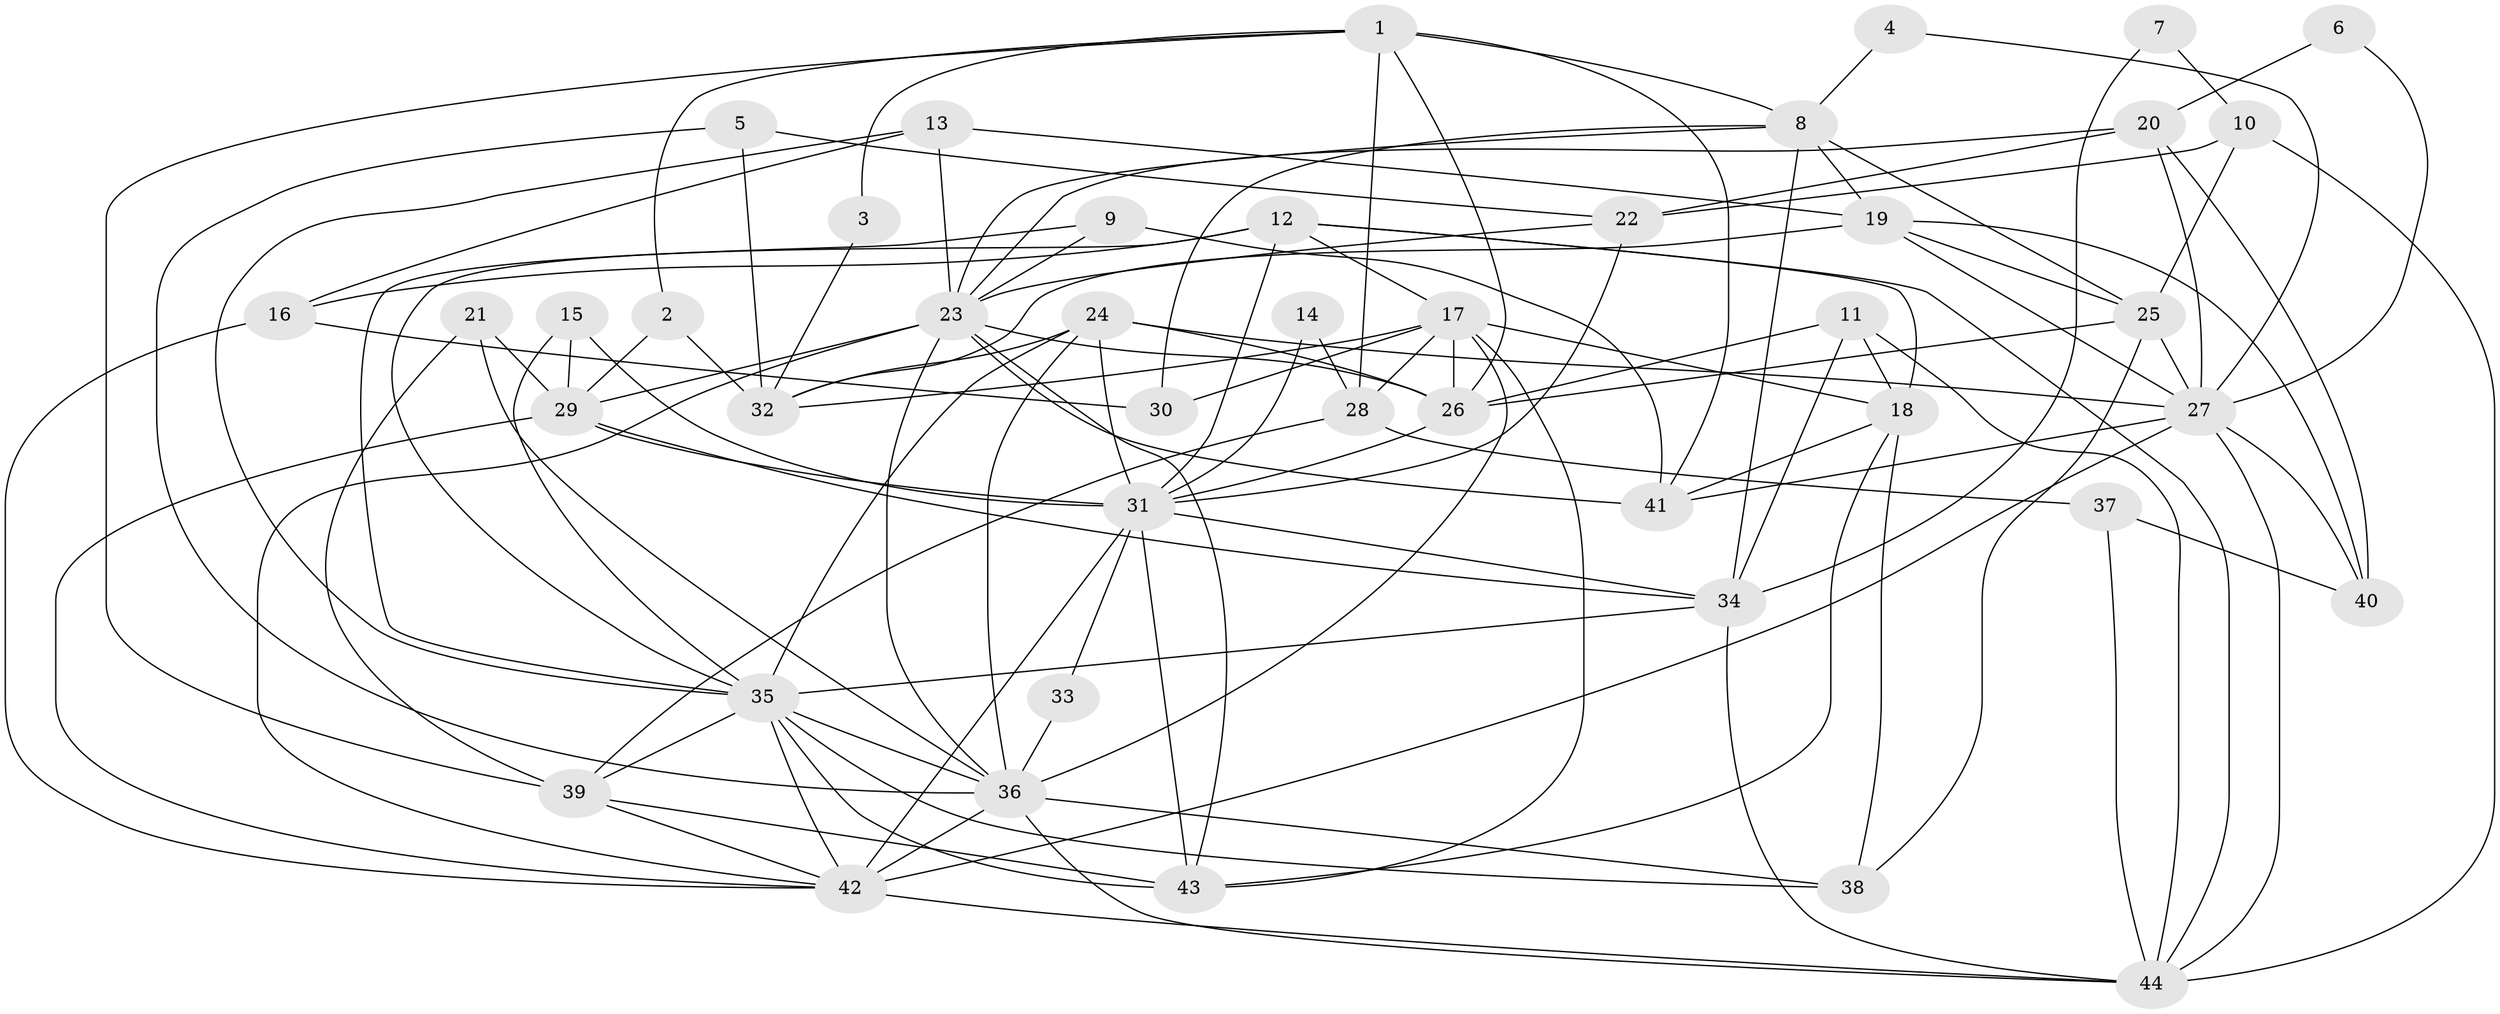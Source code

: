 // original degree distribution, {3: 0.23863636363636365, 5: 0.19318181818181818, 4: 0.2840909090909091, 6: 0.10227272727272728, 2: 0.14772727272727273, 8: 0.011363636363636364, 7: 0.011363636363636364, 9: 0.011363636363636364}
// Generated by graph-tools (version 1.1) at 2025/50/03/09/25 03:50:07]
// undirected, 44 vertices, 119 edges
graph export_dot {
graph [start="1"]
  node [color=gray90,style=filled];
  1;
  2;
  3;
  4;
  5;
  6;
  7;
  8;
  9;
  10;
  11;
  12;
  13;
  14;
  15;
  16;
  17;
  18;
  19;
  20;
  21;
  22;
  23;
  24;
  25;
  26;
  27;
  28;
  29;
  30;
  31;
  32;
  33;
  34;
  35;
  36;
  37;
  38;
  39;
  40;
  41;
  42;
  43;
  44;
  1 -- 2 [weight=1.0];
  1 -- 3 [weight=1.0];
  1 -- 8 [weight=1.0];
  1 -- 26 [weight=1.0];
  1 -- 28 [weight=1.0];
  1 -- 39 [weight=1.0];
  1 -- 41 [weight=1.0];
  2 -- 29 [weight=1.0];
  2 -- 32 [weight=1.0];
  3 -- 32 [weight=1.0];
  4 -- 8 [weight=1.0];
  4 -- 27 [weight=1.0];
  5 -- 22 [weight=1.0];
  5 -- 32 [weight=1.0];
  5 -- 36 [weight=1.0];
  6 -- 20 [weight=1.0];
  6 -- 27 [weight=1.0];
  7 -- 10 [weight=1.0];
  7 -- 34 [weight=1.0];
  8 -- 19 [weight=1.0];
  8 -- 23 [weight=1.0];
  8 -- 25 [weight=1.0];
  8 -- 30 [weight=1.0];
  8 -- 34 [weight=1.0];
  9 -- 23 [weight=1.0];
  9 -- 35 [weight=1.0];
  9 -- 41 [weight=1.0];
  10 -- 22 [weight=1.0];
  10 -- 25 [weight=1.0];
  10 -- 44 [weight=1.0];
  11 -- 18 [weight=1.0];
  11 -- 26 [weight=1.0];
  11 -- 34 [weight=2.0];
  11 -- 44 [weight=1.0];
  12 -- 16 [weight=1.0];
  12 -- 17 [weight=2.0];
  12 -- 18 [weight=1.0];
  12 -- 31 [weight=1.0];
  12 -- 35 [weight=2.0];
  12 -- 44 [weight=1.0];
  13 -- 16 [weight=1.0];
  13 -- 19 [weight=1.0];
  13 -- 23 [weight=1.0];
  13 -- 35 [weight=1.0];
  14 -- 28 [weight=1.0];
  14 -- 31 [weight=1.0];
  15 -- 29 [weight=1.0];
  15 -- 31 [weight=1.0];
  15 -- 35 [weight=1.0];
  16 -- 30 [weight=1.0];
  16 -- 42 [weight=1.0];
  17 -- 18 [weight=1.0];
  17 -- 26 [weight=1.0];
  17 -- 28 [weight=1.0];
  17 -- 30 [weight=1.0];
  17 -- 32 [weight=1.0];
  17 -- 36 [weight=1.0];
  17 -- 43 [weight=1.0];
  18 -- 38 [weight=1.0];
  18 -- 41 [weight=1.0];
  18 -- 43 [weight=1.0];
  19 -- 25 [weight=1.0];
  19 -- 27 [weight=1.0];
  19 -- 32 [weight=1.0];
  19 -- 40 [weight=1.0];
  20 -- 22 [weight=1.0];
  20 -- 23 [weight=1.0];
  20 -- 27 [weight=1.0];
  20 -- 40 [weight=1.0];
  21 -- 29 [weight=1.0];
  21 -- 36 [weight=1.0];
  21 -- 39 [weight=1.0];
  22 -- 23 [weight=1.0];
  22 -- 31 [weight=1.0];
  23 -- 26 [weight=2.0];
  23 -- 29 [weight=1.0];
  23 -- 36 [weight=1.0];
  23 -- 41 [weight=1.0];
  23 -- 42 [weight=1.0];
  23 -- 43 [weight=1.0];
  24 -- 26 [weight=1.0];
  24 -- 27 [weight=1.0];
  24 -- 31 [weight=1.0];
  24 -- 32 [weight=1.0];
  24 -- 35 [weight=1.0];
  24 -- 36 [weight=1.0];
  25 -- 26 [weight=1.0];
  25 -- 27 [weight=1.0];
  25 -- 38 [weight=1.0];
  26 -- 31 [weight=1.0];
  27 -- 40 [weight=1.0];
  27 -- 41 [weight=1.0];
  27 -- 42 [weight=2.0];
  27 -- 44 [weight=1.0];
  28 -- 37 [weight=1.0];
  28 -- 39 [weight=1.0];
  29 -- 31 [weight=1.0];
  29 -- 34 [weight=1.0];
  29 -- 42 [weight=1.0];
  31 -- 33 [weight=1.0];
  31 -- 34 [weight=1.0];
  31 -- 42 [weight=1.0];
  31 -- 43 [weight=1.0];
  33 -- 36 [weight=1.0];
  34 -- 35 [weight=2.0];
  34 -- 44 [weight=1.0];
  35 -- 36 [weight=1.0];
  35 -- 38 [weight=2.0];
  35 -- 39 [weight=1.0];
  35 -- 42 [weight=1.0];
  35 -- 43 [weight=1.0];
  36 -- 38 [weight=1.0];
  36 -- 42 [weight=1.0];
  36 -- 44 [weight=1.0];
  37 -- 40 [weight=1.0];
  37 -- 44 [weight=1.0];
  39 -- 42 [weight=1.0];
  39 -- 43 [weight=1.0];
  42 -- 44 [weight=1.0];
}
